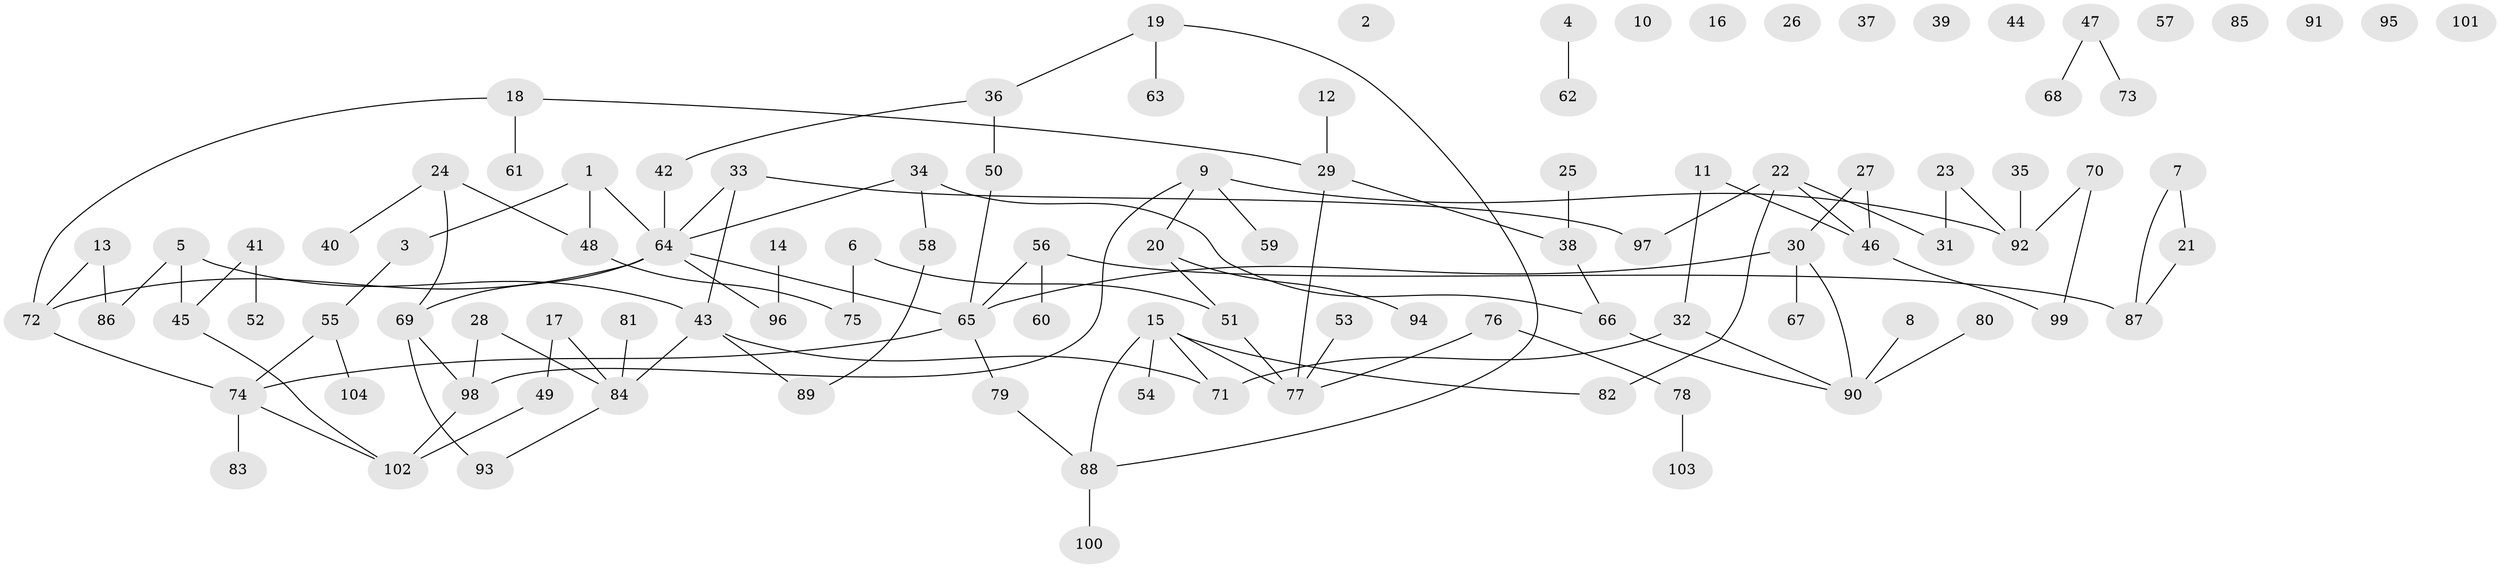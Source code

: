 // coarse degree distribution, {3: 0.07692307692307693, 0: 0.25, 1: 0.21153846153846154, 6: 0.038461538461538464, 4: 0.15384615384615385, 7: 0.019230769230769232, 2: 0.19230769230769232, 9: 0.038461538461538464, 10: 0.019230769230769232}
// Generated by graph-tools (version 1.1) at 2025/16/03/04/25 18:16:31]
// undirected, 104 vertices, 114 edges
graph export_dot {
graph [start="1"]
  node [color=gray90,style=filled];
  1;
  2;
  3;
  4;
  5;
  6;
  7;
  8;
  9;
  10;
  11;
  12;
  13;
  14;
  15;
  16;
  17;
  18;
  19;
  20;
  21;
  22;
  23;
  24;
  25;
  26;
  27;
  28;
  29;
  30;
  31;
  32;
  33;
  34;
  35;
  36;
  37;
  38;
  39;
  40;
  41;
  42;
  43;
  44;
  45;
  46;
  47;
  48;
  49;
  50;
  51;
  52;
  53;
  54;
  55;
  56;
  57;
  58;
  59;
  60;
  61;
  62;
  63;
  64;
  65;
  66;
  67;
  68;
  69;
  70;
  71;
  72;
  73;
  74;
  75;
  76;
  77;
  78;
  79;
  80;
  81;
  82;
  83;
  84;
  85;
  86;
  87;
  88;
  89;
  90;
  91;
  92;
  93;
  94;
  95;
  96;
  97;
  98;
  99;
  100;
  101;
  102;
  103;
  104;
  1 -- 3;
  1 -- 48;
  1 -- 64;
  3 -- 55;
  4 -- 62;
  5 -- 43;
  5 -- 45;
  5 -- 86;
  6 -- 51;
  6 -- 75;
  7 -- 21;
  7 -- 87;
  8 -- 90;
  9 -- 20;
  9 -- 59;
  9 -- 92;
  9 -- 98;
  11 -- 32;
  11 -- 46;
  12 -- 29;
  13 -- 72;
  13 -- 86;
  14 -- 96;
  15 -- 54;
  15 -- 71;
  15 -- 77;
  15 -- 82;
  15 -- 88;
  17 -- 49;
  17 -- 84;
  18 -- 29;
  18 -- 61;
  18 -- 72;
  19 -- 36;
  19 -- 63;
  19 -- 88;
  20 -- 51;
  20 -- 94;
  21 -- 87;
  22 -- 31;
  22 -- 46;
  22 -- 82;
  22 -- 97;
  23 -- 31;
  23 -- 92;
  24 -- 40;
  24 -- 48;
  24 -- 69;
  25 -- 38;
  27 -- 30;
  27 -- 46;
  28 -- 84;
  28 -- 98;
  29 -- 38;
  29 -- 77;
  30 -- 65;
  30 -- 67;
  30 -- 90;
  32 -- 71;
  32 -- 90;
  33 -- 43;
  33 -- 64;
  33 -- 97;
  34 -- 58;
  34 -- 64;
  34 -- 66;
  35 -- 92;
  36 -- 42;
  36 -- 50;
  38 -- 66;
  41 -- 45;
  41 -- 52;
  42 -- 64;
  43 -- 71;
  43 -- 84;
  43 -- 89;
  45 -- 102;
  46 -- 99;
  47 -- 68;
  47 -- 73;
  48 -- 75;
  49 -- 102;
  50 -- 65;
  51 -- 77;
  53 -- 77;
  55 -- 74;
  55 -- 104;
  56 -- 60;
  56 -- 65;
  56 -- 87;
  58 -- 89;
  64 -- 65;
  64 -- 69;
  64 -- 72;
  64 -- 96;
  65 -- 74;
  65 -- 79;
  66 -- 90;
  69 -- 93;
  69 -- 98;
  70 -- 92;
  70 -- 99;
  72 -- 74;
  74 -- 83;
  74 -- 102;
  76 -- 77;
  76 -- 78;
  78 -- 103;
  79 -- 88;
  80 -- 90;
  81 -- 84;
  84 -- 93;
  88 -- 100;
  98 -- 102;
}
